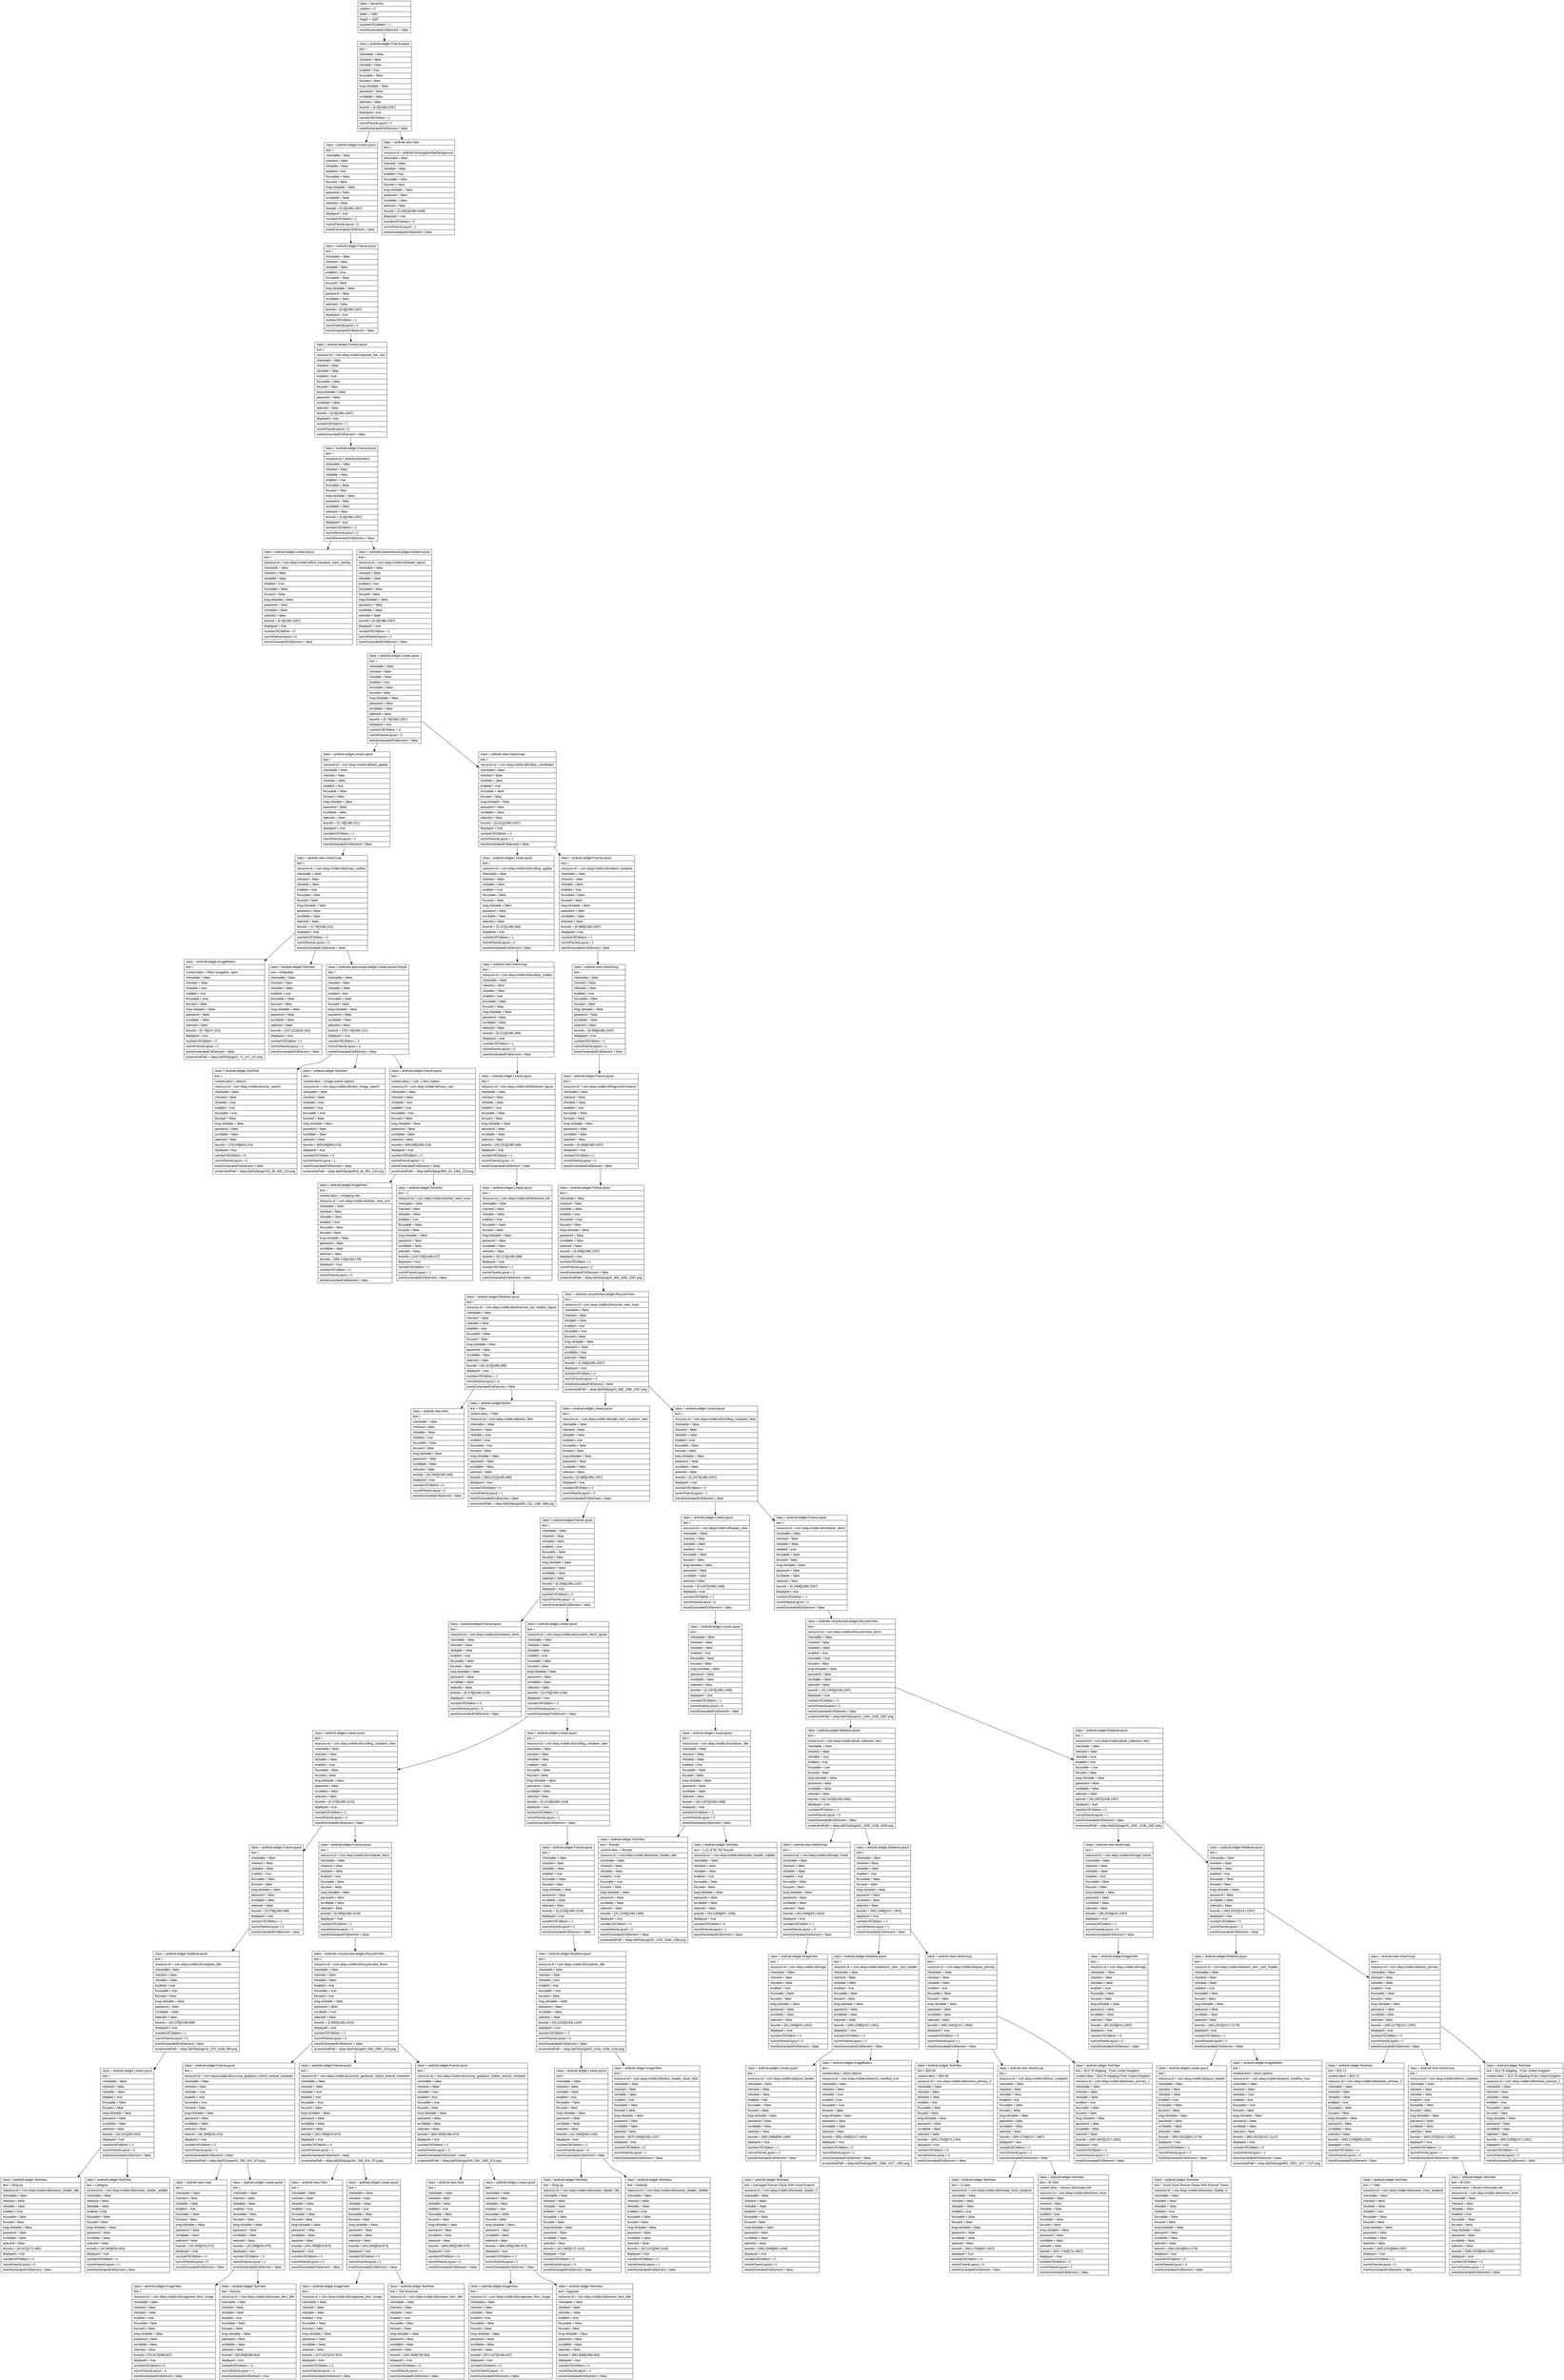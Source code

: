 digraph Layout {

	node [shape=record fontname=Arial];

	0	[label="{class = hierarchy\l|rotation = 0\l|width = 1080\l|height = 2287\l|numberOfChildren = 1\l|eventGeneratedOnElement = false \l}"]
	1	[label="{class = android.widget.FrameLayout\l|text = \l|checkable = false\l|checked = false\l|clickable = false\l|enabled = true\l|focusable = false\l|focused = false\l|long-clickable = false\l|password = false\l|scrollable = false\l|selected = false\l|bounds = [0,0][1080,2287]\l|displayed = true\l|numberOfChildren = 2\l|numInParentLayout = 0\l|eventGeneratedOnElement = false \l}"]
	2	[label="{class = android.widget.LinearLayout\l|text = \l|checkable = false\l|checked = false\l|clickable = false\l|enabled = true\l|focusable = false\l|focused = false\l|long-clickable = false\l|password = false\l|scrollable = false\l|selected = false\l|bounds = [0,0][1080,2287]\l|displayed = true\l|numberOfChildren = 1\l|numInParentLayout = 0\l|eventGeneratedOnElement = false \l}"]
	3	[label="{class = android.view.View\l|text = \l|resource-id = android:id/navigationBarBackground\l|checkable = false\l|checked = false\l|clickable = false\l|enabled = true\l|focusable = false\l|focused = false\l|long-clickable = false\l|password = false\l|scrollable = false\l|selected = false\l|bounds = [0,2361][1080,2400]\l|displayed = true\l|numberOfChildren = 0\l|numInParentLayout = 1\l|eventGeneratedOnElement = false \l}"]
	4	[label="{class = android.widget.FrameLayout\l|text = \l|checkable = false\l|checked = false\l|clickable = false\l|enabled = true\l|focusable = false\l|focused = false\l|long-clickable = false\l|password = false\l|scrollable = false\l|selected = false\l|bounds = [0,0][1080,2287]\l|displayed = true\l|numberOfChildren = 1\l|numInParentLayout = 0\l|eventGeneratedOnElement = false \l}"]
	5	[label="{class = android.widget.FrameLayout\l|text = \l|resource-id = com.ebay.mobile:id/action_bar_root\l|checkable = false\l|checked = false\l|clickable = false\l|enabled = true\l|focusable = false\l|focused = false\l|long-clickable = false\l|password = false\l|scrollable = false\l|selected = false\l|bounds = [0,0][1080,2287]\l|displayed = true\l|numberOfChildren = 1\l|numInParentLayout = 0\l|eventGeneratedOnElement = false \l}"]
	6	[label="{class = android.widget.FrameLayout\l|text = \l|resource-id = android:id/content\l|checkable = false\l|checked = false\l|clickable = false\l|enabled = true\l|focusable = false\l|focused = false\l|long-clickable = false\l|password = false\l|scrollable = false\l|selected = false\l|bounds = [0,0][1080,2287]\l|displayed = true\l|numberOfChildren = 2\l|numInParentLayout = 0\l|eventGeneratedOnElement = false \l}"]
	7	[label="{class = android.widget.LinearLayout\l|text = \l|resource-id = com.ebay.mobile:id/first_interation_shim_overlay\l|checkable = false\l|checked = false\l|clickable = false\l|enabled = true\l|focusable = false\l|focused = false\l|long-clickable = false\l|password = false\l|scrollable = false\l|selected = false\l|bounds = [0,0][1080,2287]\l|displayed = true\l|numberOfChildren = 0\l|numInParentLayout = 0\l|eventGeneratedOnElement = false \l}"]
	8	[label="{class = androidx.drawerlayout.widget.DrawerLayout\l|text = \l|resource-id = com.ebay.mobile:id/drawer_layout\l|checkable = false\l|checked = false\l|clickable = false\l|enabled = true\l|focusable = false\l|focused = false\l|long-clickable = false\l|password = false\l|scrollable = false\l|selected = false\l|bounds = [0,0][1080,2287]\l|displayed = true\l|numberOfChildren = 1\l|numInParentLayout = 1\l|eventGeneratedOnElement = false \l}"]
	9	[label="{class = android.widget.LinearLayout\l|text = \l|checkable = false\l|checked = false\l|clickable = false\l|enabled = true\l|focusable = false\l|focused = false\l|long-clickable = false\l|password = false\l|scrollable = false\l|selected = false\l|bounds = [0,74][1080,2287]\l|displayed = true\l|numberOfChildren = 2\l|numInParentLayout = 0\l|eventGeneratedOnElement = false \l}"]
	10	[label="{class = android.widget.LinearLayout\l|text = \l|resource-id = com.ebay.mobile:id/fixed_appbar\l|checkable = false\l|checked = false\l|clickable = false\l|enabled = true\l|focusable = false\l|focused = false\l|long-clickable = false\l|password = false\l|scrollable = false\l|selected = false\l|bounds = [0,74][1080,221]\l|displayed = true\l|numberOfChildren = 1\l|numInParentLayout = 0\l|eventGeneratedOnElement = false \l}"]
	11	[label="{class = android.view.ViewGroup\l|text = \l|resource-id = com.ebay.mobile:id/toolbar_coordinator\l|checkable = false\l|checked = false\l|clickable = false\l|enabled = true\l|focusable = false\l|focused = false\l|long-clickable = false\l|password = false\l|scrollable = false\l|selected = false\l|bounds = [0,221][1080,2287]\l|displayed = true\l|numberOfChildren = 2\l|numInParentLayout = 1\l|eventGeneratedOnElement = false \l}"]
	12	[label="{class = android.view.ViewGroup\l|text = \l|resource-id = com.ebay.mobile:id/primary_toolbar\l|checkable = false\l|checked = false\l|clickable = false\l|enabled = true\l|focusable = false\l|focused = false\l|long-clickable = false\l|password = false\l|scrollable = false\l|selected = false\l|bounds = [0,74][1080,221]\l|displayed = true\l|numberOfChildren = 3\l|numInParentLayout = 0\l|eventGeneratedOnElement = false \l}"]
	13	[label="{class = android.widget.LinearLayout\l|text = \l|resource-id = com.ebay.mobile:id/scrolling_appbar\l|checkable = false\l|checked = false\l|clickable = false\l|enabled = true\l|focusable = false\l|focused = false\l|long-clickable = false\l|password = false\l|scrollable = false\l|selected = false\l|bounds = [0,221][1080,368]\l|displayed = true\l|numberOfChildren = 1\l|numInParentLayout = 0\l|eventGeneratedOnElement = false \l}"]
	14	[label="{class = android.widget.FrameLayout\l|text = \l|resource-id = com.ebay.mobile:id/content_container\l|checkable = false\l|checked = false\l|clickable = false\l|enabled = true\l|focusable = false\l|focused = false\l|long-clickable = false\l|password = false\l|scrollable = false\l|selected = false\l|bounds = [0,368][1080,2287]\l|displayed = true\l|numberOfChildren = 1\l|numInParentLayout = 1\l|eventGeneratedOnElement = false \l}"]
	15	[label="{class = android.widget.ImageButton\l|text = \l|content-desc = Main navigation, open\l|checkable = false\l|checked = false\l|clickable = true\l|enabled = true\l|focusable = true\l|focused = false\l|long-clickable = false\l|password = false\l|scrollable = false\l|selected = false\l|bounds = [0,74][147,221]\l|displayed = true\l|numberOfChildren = 0\l|numInParentLayout = 0\l|eventGeneratedOnElement = false \l|screenshotPath = ebay-bid/S4/pngs/0_74_147_221.png\l}"]
	16	[label="{class = android.widget.TextView\l|text = Antiquities\l|checkable = false\l|checked = false\l|clickable = false\l|enabled = true\l|focusable = false\l|focused = false\l|long-clickable = false\l|password = false\l|scrollable = false\l|selected = false\l|bounds = [157,112][442,182]\l|displayed = true\l|numberOfChildren = 0\l|numInParentLayout = 1\l|eventGeneratedOnElement = false \l}"]
	17	[label="{class = androidx.appcompat.widget.LinearLayoutCompat\l|text = \l|checkable = false\l|checked = false\l|clickable = false\l|enabled = true\l|focusable = false\l|focused = false\l|long-clickable = false\l|password = false\l|scrollable = false\l|selected = false\l|bounds = [702,74][1080,221]\l|displayed = true\l|numberOfChildren = 3\l|numInParentLayout = 2\l|eventGeneratedOnElement = false \l}"]
	18	[label="{class = android.view.ViewGroup\l|text = \l|resource-id = com.ebay.mobile:id/auxiliary_toolbar\l|checkable = false\l|checked = false\l|clickable = false\l|enabled = true\l|focusable = false\l|focused = false\l|long-clickable = false\l|password = false\l|scrollable = false\l|selected = false\l|bounds = [0,221][1080,368]\l|displayed = true\l|numberOfChildren = 1\l|numInParentLayout = 0\l|eventGeneratedOnElement = false \l}"]
	19	[label="{class = android.view.ViewGroup\l|text = \l|checkable = false\l|checked = false\l|clickable = false\l|enabled = true\l|focusable = false\l|focused = false\l|long-clickable = false\l|password = false\l|scrollable = false\l|selected = false\l|bounds = [0,368][1080,2287]\l|displayed = true\l|numberOfChildren = 1\l|numInParentLayout = 0\l|eventGeneratedOnElement = false \l}"]
	20	[label="{class = android.widget.TextView\l|text = \l|content-desc = Search\l|resource-id = com.ebay.mobile:id/menu_search\l|checkable = false\l|checked = false\l|clickable = true\l|enabled = true\l|focusable = true\l|focused = false\l|long-clickable = false\l|password = false\l|scrollable = false\l|selected = false\l|bounds = [702,84][828,210]\l|displayed = true\l|numberOfChildren = 0\l|numInParentLayout = 0\l|eventGeneratedOnElement = false \l|screenshotPath = ebay-bid/S4/pngs/702_84_828_210.png\l}"]
	21	[label="{class = android.widget.TextView\l|text = \l|content-desc = Image search options\l|resource-id = com.ebay.mobile:id/menu_image_search\l|checkable = false\l|checked = false\l|clickable = true\l|enabled = true\l|focusable = true\l|focused = false\l|long-clickable = false\l|password = false\l|scrollable = false\l|selected = false\l|bounds = [828,84][954,210]\l|displayed = true\l|numberOfChildren = 0\l|numInParentLayout = 1\l|eventGeneratedOnElement = false \l|screenshotPath = ebay-bid/S4/pngs/828_84_954_210.png\l}"]
	22	[label="{class = android.widget.FrameLayout\l|text = \l|content-desc = Cart, 1 item, button.\l|resource-id = com.ebay.mobile:id/menu_cart\l|checkable = false\l|checked = false\l|clickable = true\l|enabled = true\l|focusable = true\l|focused = false\l|long-clickable = false\l|password = false\l|scrollable = false\l|selected = false\l|bounds = [954,84][1080,210]\l|displayed = true\l|numberOfChildren = 2\l|numInParentLayout = 2\l|eventGeneratedOnElement = false \l|screenshotPath = ebay-bid/S4/pngs/954_84_1080_210.png\l}"]
	23	[label="{class = android.widget.LinearLayout\l|text = \l|resource-id = com.ebay.mobile:id/refinement_layout\l|checkable = false\l|checked = false\l|clickable = false\l|enabled = true\l|focusable = false\l|focused = false\l|long-clickable = false\l|password = false\l|scrollable = false\l|selected = false\l|bounds = [42,221][1080,368]\l|displayed = true\l|numberOfChildren = 1\l|numInParentLayout = 0\l|eventGeneratedOnElement = false \l}"]
	24	[label="{class = android.widget.FrameLayout\l|text = \l|resource-id = com.ebay.mobile:id/fragmentContainer\l|checkable = false\l|checked = false\l|clickable = false\l|enabled = true\l|focusable = false\l|focused = false\l|long-clickable = false\l|password = false\l|scrollable = false\l|selected = false\l|bounds = [0,368][1080,2287]\l|displayed = true\l|numberOfChildren = 1\l|numInParentLayout = 0\l|eventGeneratedOnElement = false \l}"]
	25	[label="{class = android.widget.ImageView\l|text = \l|content-desc = shopping cart\l|resource-id = com.ebay.mobile:id/action_view_icon\l|checkable = false\l|checked = false\l|clickable = false\l|enabled = true\l|focusable = false\l|focused = false\l|long-clickable = false\l|password = false\l|scrollable = false\l|selected = false\l|bounds = [985,115][1048,178]\l|displayed = true\l|numberOfChildren = 0\l|numInParentLayout = 0\l|eventGeneratedOnElement = false \l}"]
	26	[label="{class = android.widget.TextView\l|text = 1\l|resource-id = com.ebay.mobile:id/action_view_count\l|checkable = false\l|checked = false\l|clickable = false\l|enabled = true\l|focusable = false\l|focused = false\l|long-clickable = false\l|password = false\l|scrollable = false\l|selected = false\l|bounds = [1027,95][1069,137]\l|displayed = true\l|numberOfChildren = 0\l|numInParentLayout = 1\l|eventGeneratedOnElement = false \l}"]
	27	[label="{class = android.widget.LinearLayout\l|text = \l|resource-id = com.ebay.mobile:id/refinement_bar\l|checkable = false\l|checked = false\l|clickable = false\l|enabled = true\l|focusable = false\l|focused = false\l|long-clickable = false\l|password = false\l|scrollable = false\l|selected = false\l|bounds = [42,221][1080,368]\l|displayed = true\l|numberOfChildren = 1\l|numInParentLayout = 0\l|eventGeneratedOnElement = false \l}"]
	28	[label="{class = android.widget.FrameLayout\l|text = \l|checkable = false\l|checked = false\l|clickable = false\l|enabled = true\l|focusable = true\l|focused = false\l|long-clickable = false\l|password = false\l|scrollable = false\l|selected = false\l|bounds = [0,368][1080,2287]\l|displayed = true\l|numberOfChildren = 1\l|numInParentLayout = 0\l|eventGeneratedOnElement = false \l|screenshotPath = ebay-bid/S4/pngs/0_368_1080_2287.png\l}"]
	29	[label="{class = android.widget.RelativeLayout\l|text = \l|resource-id = com.ebay.mobile:id/refinement_bar_relative_layout\l|checkable = false\l|checked = false\l|clickable = false\l|enabled = true\l|focusable = false\l|focused = false\l|long-clickable = false\l|password = false\l|scrollable = false\l|selected = false\l|bounds = [42,221][1080,368]\l|displayed = true\l|numberOfChildren = 2\l|numInParentLayout = 0\l|eventGeneratedOnElement = false \l}"]
	30	[label="{class = androidx.recyclerview.widget.RecyclerView\l|text = \l|resource-id = com.ebay.mobile:id/recycler_view_main\l|checkable = false\l|checked = false\l|clickable = false\l|enabled = true\l|focusable = true\l|focused = false\l|long-clickable = false\l|password = false\l|scrollable = true\l|selected = false\l|bounds = [0,368][1080,2287]\l|displayed = true\l|numberOfChildren = 2\l|numInParentLayout = 0\l|eventGeneratedOnElement = false \l|screenshotPath = ebay-bid/S4/pngs/0_368_1080_2287.png\l}"]
	31	[label="{class = android.view.View\l|text = \l|checkable = false\l|checked = false\l|clickable = false\l|enabled = true\l|focusable = false\l|focused = false\l|long-clickable = false\l|password = false\l|scrollable = false\l|selected = false\l|bounds = [42,365][1080,368]\l|displayed = true\l|numberOfChildren = 0\l|numInParentLayout = 0\l|eventGeneratedOnElement = false \l}"]
	32	[label="{class = android.widget.Button\l|text = Filter\l|content-desc = Filter\l|resource-id = com.ebay.mobile:id/button_filter\l|checkable = false\l|checked = false\l|clickable = true\l|enabled = true\l|focusable = true\l|focused = false\l|long-clickable = false\l|password = false\l|scrollable = false\l|selected = false\l|bounds = [902,221][1080,368]\l|displayed = true\l|numberOfChildren = 0\l|numInParentLayout = 1\l|eventGeneratedOnElement = false \l|screenshotPath = ebay-bid/S4/pngs/902_221_1080_368.png\l}"]
	33	[label="{class = android.widget.LinearLayout\l|text = \l|resource-id = com.ebay.mobile:id/single_item_container_view\l|checkable = false\l|checked = false\l|clickable = false\l|enabled = true\l|focusable = false\l|focused = false\l|long-clickable = false\l|password = false\l|scrollable = false\l|selected = false\l|bounds = [0,368][1080,1297]\l|displayed = true\l|numberOfChildren = 1\l|numInParentLayout = 0\l|eventGeneratedOnElement = false \l}"]
	34	[label="{class = android.widget.LinearLayout\l|text = \l|resource-id = com.ebay.mobile:id/scrolling_container_view\l|checkable = false\l|checked = false\l|clickable = false\l|enabled = true\l|focusable = false\l|focused = false\l|long-clickable = false\l|password = false\l|scrollable = false\l|selected = false\l|bounds = [0,1297][1080,2287]\l|displayed = true\l|numberOfChildren = 2\l|numInParentLayout = 1\l|eventGeneratedOnElement = false \l}"]
	35	[label="{class = android.widget.FrameLayout\l|text = \l|checkable = false\l|checked = false\l|clickable = false\l|enabled = true\l|focusable = false\l|focused = false\l|long-clickable = false\l|password = false\l|scrollable = false\l|selected = false\l|bounds = [0,368][1080,1297]\l|displayed = true\l|numberOfChildren = 2\l|numInParentLayout = 0\l|eventGeneratedOnElement = false \l}"]
	36	[label="{class = android.widget.LinearLayout\l|text = \l|resource-id = com.ebay.mobile:id/header_view\l|checkable = false\l|checked = false\l|clickable = false\l|enabled = true\l|focusable = false\l|focused = false\l|long-clickable = false\l|password = false\l|scrollable = false\l|selected = false\l|bounds = [0,1297][1080,1488]\l|displayed = true\l|numberOfChildren = 1\l|numInParentLayout = 0\l|eventGeneratedOnElement = false \l}"]
	37	[label="{class = android.widget.FrameLayout\l|text = \l|resource-id = com.ebay.mobile:id/container_items\l|checkable = false\l|checked = false\l|clickable = false\l|enabled = true\l|focusable = false\l|focused = false\l|long-clickable = false\l|password = false\l|scrollable = false\l|selected = false\l|bounds = [0,1488][1080,2287]\l|displayed = true\l|numberOfChildren = 1\l|numInParentLayout = 1\l|eventGeneratedOnElement = false \l}"]
	38	[label="{class = android.widget.FrameLayout\l|text = \l|resource-id = com.ebay.mobile:id/container_items\l|checkable = false\l|checked = false\l|clickable = false\l|enabled = true\l|focusable = false\l|focused = false\l|long-clickable = false\l|password = false\l|scrollable = false\l|selected = false\l|bounds = [0,379][1080,1234]\l|displayed = true\l|numberOfChildren = 0\l|numInParentLayout = 0\l|eventGeneratedOnElement = false \l}"]
	39	[label="{class = android.widget.LinearLayout\l|text = \l|resource-id = com.ebay.mobile:id/accordion_items_layout\l|checkable = false\l|checked = false\l|clickable = false\l|enabled = true\l|focusable = false\l|focused = false\l|long-clickable = false\l|password = false\l|scrollable = false\l|selected = false\l|bounds = [0,379][1080,1234]\l|displayed = true\l|numberOfChildren = 2\l|numInParentLayout = 1\l|eventGeneratedOnElement = false \l}"]
	40	[label="{class = android.widget.LinearLayout\l|text = \l|checkable = false\l|checked = false\l|clickable = false\l|enabled = true\l|focusable = false\l|focused = false\l|long-clickable = false\l|password = false\l|scrollable = false\l|selected = false\l|bounds = [0,1297][1080,1488]\l|displayed = true\l|numberOfChildren = 1\l|numInParentLayout = 0\l|eventGeneratedOnElement = false \l}"]
	41	[label="{class = androidx.recyclerview.widget.RecyclerView\l|text = \l|resource-id = com.ebay.mobile:id/recyclerview_items\l|checkable = false\l|checked = false\l|clickable = false\l|enabled = true\l|focusable = true\l|focused = false\l|long-clickable = false\l|password = false\l|scrollable = false\l|selected = false\l|bounds = [42,1493][1038,2287]\l|displayed = true\l|numberOfChildren = 2\l|numInParentLayout = 0\l|eventGeneratedOnElement = false \l|screenshotPath = ebay-bid/S4/pngs/42_1493_1038_2287.png\l}"]
	42	[label="{class = android.widget.LinearLayout\l|text = \l|resource-id = com.ebay.mobile:id/scrolling_container_view\l|checkable = false\l|checked = false\l|clickable = false\l|enabled = true\l|focusable = false\l|focused = false\l|long-clickable = false\l|password = false\l|scrollable = false\l|selected = false\l|bounds = [0,379][1080,1015]\l|displayed = true\l|numberOfChildren = 2\l|numInParentLayout = 0\l|eventGeneratedOnElement = false \l}"]
	43	[label="{class = android.widget.LinearLayout\l|text = \l|resource-id = com.ebay.mobile:id/scrolling_container_view\l|checkable = false\l|checked = false\l|clickable = false\l|enabled = true\l|focusable = false\l|focused = false\l|long-clickable = false\l|password = false\l|scrollable = false\l|selected = false\l|bounds = [0,1018][1080,1234]\l|displayed = true\l|numberOfChildren = 1\l|numInParentLayout = 1\l|eventGeneratedOnElement = false \l}"]
	44	[label="{class = android.widget.LinearLayout\l|text = \l|resource-id = com.ebay.mobile:id/container_title\l|checkable = false\l|checked = false\l|clickable = false\l|enabled = true\l|focusable = false\l|focused = false\l|long-clickable = false\l|password = false\l|scrollable = false\l|selected = false\l|bounds = [42,1297][1048,1488]\l|displayed = true\l|numberOfChildren = 2\l|numInParentLayout = 0\l|eventGeneratedOnElement = false \l}"]
	45	[label="{class = android.widget.RelativeLayout\l|text = \l|resource-id = com.ebay.mobile:id/cell_collection_item\l|checkable = false\l|checked = false\l|clickable = true\l|enabled = true\l|focusable = true\l|focused = false\l|long-clickable = false\l|password = false\l|scrollable = false\l|selected = false\l|bounds = [42,1535][1038,1955]\l|displayed = true\l|numberOfChildren = 2\l|numInParentLayout = 0\l|eventGeneratedOnElement = false \l|screenshotPath = ebay-bid/S4/pngs/42_1535_1038_1955.png\l}"]
	46	[label="{class = android.widget.RelativeLayout\l|text = \l|resource-id = com.ebay.mobile:id/cell_collection_item\l|checkable = false\l|checked = false\l|clickable = true\l|enabled = true\l|focusable = true\l|focused = false\l|long-clickable = false\l|password = false\l|scrollable = false\l|selected = false\l|bounds = [42,1997][1038,2287]\l|displayed = true\l|numberOfChildren = 2\l|numInParentLayout = 1\l|eventGeneratedOnElement = false \l|screenshotPath = ebay-bid/S4/pngs/42_1997_1038_2287.png\l}"]
	47	[label="{class = android.widget.FrameLayout\l|text = \l|checkable = false\l|checked = false\l|clickable = false\l|enabled = true\l|focusable = false\l|focused = false\l|long-clickable = false\l|password = false\l|scrollable = false\l|selected = false\l|bounds = [0,379][1080,595]\l|displayed = true\l|numberOfChildren = 1\l|numInParentLayout = 0\l|eventGeneratedOnElement = false \l}"]
	48	[label="{class = android.widget.FrameLayout\l|text = \l|resource-id = com.ebay.mobile:id/container_items\l|checkable = false\l|checked = false\l|clickable = false\l|enabled = true\l|focusable = false\l|focused = false\l|long-clickable = false\l|password = false\l|scrollable = false\l|selected = false\l|bounds = [0,595][1080,1015]\l|displayed = true\l|numberOfChildren = 1\l|numInParentLayout = 1\l|eventGeneratedOnElement = false \l}"]
	49	[label="{class = android.widget.FrameLayout\l|text = \l|checkable = false\l|checked = false\l|clickable = false\l|enabled = true\l|focusable = false\l|focused = false\l|long-clickable = false\l|password = false\l|scrollable = false\l|selected = false\l|bounds = [0,1018][1080,1234]\l|displayed = true\l|numberOfChildren = 1\l|numInParentLayout = 0\l|eventGeneratedOnElement = false \l}"]
	50	[label="{class = android.widget.TextView\l|text = Results\l|content-desc = Results\l|resource-id = com.ebay.mobile:id/textview_header_title\l|checkable = false\l|checked = false\l|clickable = false\l|enabled = true\l|focusable = true\l|focused = false\l|long-clickable = false\l|password = false\l|scrollable = false\l|selected = false\l|bounds = [42,1329][1048,1399]\l|displayed = true\l|numberOfChildren = 0\l|numInParentLayout = 0\l|eventGeneratedOnElement = false \l|screenshotPath = ebay-bid/S4/pngs/42_1329_1048_1399.png\l}"]
	51	[label="{class = android.widget.TextView\l|text = 1-12 of 95,762 Results\l|resource-id = com.ebay.mobile:id/textview_header_subtitle\l|checkable = false\l|checked = false\l|clickable = false\l|enabled = true\l|focusable = false\l|focused = false\l|long-clickable = false\l|password = false\l|scrollable = false\l|selected = false\l|bounds = [42,1399][457,1456]\l|displayed = true\l|numberOfChildren = 0\l|numInParentLayout = 1\l|eventGeneratedOnElement = false \l}"]
	52	[label="{class = android.view.ViewGroup\l|text = \l|resource-id = com.ebay.mobile:id/image_frame\l|checkable = false\l|checked = false\l|clickable = false\l|enabled = true\l|focusable = false\l|focused = false\l|long-clickable = false\l|password = false\l|scrollable = false\l|selected = false\l|bounds = [84,1566][441,1923]\l|displayed = true\l|numberOfChildren = 1\l|numInParentLayout = 0\l|eventGeneratedOnElement = false \l}"]
	53	[label="{class = android.widget.RelativeLayout\l|text = \l|checkable = false\l|checked = false\l|clickable = false\l|enabled = true\l|focusable = false\l|focused = false\l|long-clickable = false\l|password = false\l|scrollable = false\l|selected = false\l|bounds = [483,1586][1017,1903]\l|displayed = true\l|numberOfChildren = 2\l|numInParentLayout = 1\l|eventGeneratedOnElement = false \l}"]
	54	[label="{class = android.view.ViewGroup\l|text = \l|resource-id = com.ebay.mobile:id/image_frame\l|checkable = false\l|checked = false\l|clickable = false\l|enabled = true\l|focusable = false\l|focused = false\l|long-clickable = false\l|password = false\l|scrollable = false\l|selected = false\l|bounds = [84,2028][441,2287]\l|displayed = true\l|numberOfChildren = 1\l|numInParentLayout = 0\l|eventGeneratedOnElement = false \l}"]
	55	[label="{class = android.widget.RelativeLayout\l|text = \l|checkable = false\l|checked = false\l|clickable = false\l|enabled = true\l|focusable = false\l|focused = false\l|long-clickable = false\l|password = false\l|scrollable = false\l|selected = false\l|bounds = [483,2022][1017,2287]\l|displayed = true\l|numberOfChildren = 2\l|numInParentLayout = 1\l|eventGeneratedOnElement = false \l}"]
	56	[label="{class = android.widget.RelativeLayout\l|text = \l|resource-id = com.ebay.mobile:id/container_title\l|checkable = false\l|checked = false\l|clickable = false\l|enabled = true\l|focusable = true\l|focused = false\l|long-clickable = false\l|password = false\l|scrollable = false\l|selected = false\l|bounds = [42,379][1038,595]\l|displayed = true\l|numberOfChildren = 1\l|numInParentLayout = 0\l|eventGeneratedOnElement = false \l|screenshotPath = ebay-bid/S4/pngs/42_379_1038_595.png\l}"]
	57	[label="{class = androidx.recyclerview.widget.RecyclerView\l|text = \l|resource-id = com.ebay.mobile:id/recyclerview_items\l|checkable = false\l|checked = false\l|clickable = false\l|enabled = true\l|focusable = true\l|focused = true\l|long-clickable = false\l|password = false\l|scrollable = true\l|selected = false\l|bounds = [0,595][1080,1015]\l|displayed = true\l|numberOfChildren = 3\l|numInParentLayout = 0\l|eventGeneratedOnElement = false \l|screenshotPath = ebay-bid/S4/pngs/0_595_1080_1015.png\l}"]
	58	[label="{class = android.widget.RelativeLayout\l|text = \l|resource-id = com.ebay.mobile:id/container_title\l|checkable = false\l|checked = false\l|clickable = true\l|enabled = true\l|focusable = true\l|focused = false\l|long-clickable = false\l|password = false\l|scrollable = false\l|selected = false\l|bounds = [42,1018][1038,1234]\l|displayed = true\l|numberOfChildren = 2\l|numInParentLayout = 0\l|eventGeneratedOnElement = false \l|screenshotPath = ebay-bid/S4/pngs/42_1018_1038_1234.png\l}"]
	59	[label="{class = android.widget.ImageView\l|text = \l|resource-id = com.ebay.mobile:id/image\l|checkable = false\l|checked = false\l|clickable = false\l|enabled = true\l|focusable = false\l|focused = false\l|long-clickable = false\l|password = false\l|scrollable = false\l|selected = false\l|bounds = [84,1566][441,1923]\l|displayed = true\l|numberOfChildren = 0\l|numInParentLayout = 0\l|eventGeneratedOnElement = false \l}"]
	60	[label="{class = android.widget.RelativeLayout\l|text = \l|resource-id = com.ebay.mobile:id/search_item_card_header\l|checkable = false\l|checked = false\l|clickable = false\l|enabled = true\l|focusable = false\l|focused = false\l|long-clickable = false\l|password = false\l|scrollable = false\l|selected = false\l|bounds = [483,1586][1017,1691]\l|displayed = true\l|numberOfChildren = 2\l|numInParentLayout = 0\l|eventGeneratedOnElement = false \l}"]
	61	[label="{class = android.view.ViewGroup\l|text = \l|resource-id = com.ebay.mobile:id/layout_primary\l|checkable = false\l|checked = false\l|clickable = false\l|enabled = true\l|focusable = false\l|focused = false\l|long-clickable = false\l|password = false\l|scrollable = false\l|selected = false\l|bounds = [483,1691][1017,1903]\l|displayed = true\l|numberOfChildren = 3\l|numInParentLayout = 1\l|eventGeneratedOnElement = false \l}"]
	62	[label="{class = android.widget.ImageView\l|text = \l|resource-id = com.ebay.mobile:id/image\l|checkable = false\l|checked = false\l|clickable = false\l|enabled = true\l|focusable = false\l|focused = false\l|long-clickable = false\l|password = false\l|scrollable = false\l|selected = false\l|bounds = [84,2028][441,2287]\l|displayed = true\l|numberOfChildren = 0\l|numInParentLayout = 0\l|eventGeneratedOnElement = false \l}"]
	63	[label="{class = android.widget.RelativeLayout\l|text = \l|resource-id = com.ebay.mobile:id/search_item_card_header\l|checkable = false\l|checked = false\l|clickable = false\l|enabled = true\l|focusable = false\l|focused = false\l|long-clickable = false\l|password = false\l|scrollable = false\l|selected = false\l|bounds = [483,2022][1017,2179]\l|displayed = true\l|numberOfChildren = 2\l|numInParentLayout = 0\l|eventGeneratedOnElement = false \l}"]
	64	[label="{class = android.view.ViewGroup\l|text = \l|resource-id = com.ebay.mobile:id/layout_primary\l|checkable = false\l|checked = false\l|clickable = false\l|enabled = true\l|focusable = false\l|focused = false\l|long-clickable = false\l|password = false\l|scrollable = false\l|selected = false\l|bounds = [483,2179][1017,2287]\l|displayed = true\l|numberOfChildren = 3\l|numInParentLayout = 1\l|eventGeneratedOnElement = false \l}"]
	65	[label="{class = android.widget.LinearLayout\l|text = \l|checkable = false\l|checked = false\l|clickable = false\l|enabled = true\l|focusable = false\l|focused = false\l|long-clickable = false\l|password = false\l|scrollable = false\l|selected = false\l|bounds = [42,421][292,553]\l|displayed = true\l|numberOfChildren = 2\l|numInParentLayout = 0\l|eventGeneratedOnElement = false \l}"]
	66	[label="{class = android.widget.FrameLayout\l|text = \l|resource-id = com.ebay.mobile:id/uxcomp_guidance_hybrid_vertical_container\l|checkable = false\l|checked = false\l|clickable = true\l|enabled = true\l|focusable = true\l|focused = false\l|long-clickable = false\l|password = false\l|scrollable = false\l|selected = false\l|bounds = [42,595][420,973]\l|displayed = true\l|numberOfChildren = 2\l|numInParentLayout = 0\l|eventGeneratedOnElement = false \l|screenshotPath = ebay-bid/S4/pngs/42_595_420_973.png\l}"]
	67	[label="{class = android.widget.FrameLayout\l|text = \l|resource-id = com.ebay.mobile:id/uxcomp_guidance_hybrid_vertical_container\l|checkable = false\l|checked = false\l|clickable = true\l|enabled = true\l|focusable = true\l|focused = false\l|long-clickable = false\l|password = false\l|scrollable = false\l|selected = false\l|bounds = [441,595][819,973]\l|displayed = true\l|numberOfChildren = 2\l|numInParentLayout = 1\l|eventGeneratedOnElement = false \l|screenshotPath = ebay-bid/S4/pngs/441_595_819_973.png\l}"]
	68	[label="{class = android.widget.FrameLayout\l|text = \l|resource-id = com.ebay.mobile:id/uxcomp_guidance_hybrid_vertical_container\l|checkable = false\l|checked = false\l|clickable = true\l|enabled = true\l|focusable = true\l|focused = false\l|long-clickable = false\l|password = false\l|scrollable = false\l|selected = false\l|bounds = [840,595][1080,973]\l|displayed = true\l|numberOfChildren = 2\l|numInParentLayout = 2\l|eventGeneratedOnElement = false \l|screenshotPath = ebay-bid/S4/pngs/840_595_1080_973.png\l}"]
	69	[label="{class = android.widget.LinearLayout\l|text = \l|checkable = false\l|checked = false\l|clickable = false\l|enabled = true\l|focusable = false\l|focused = false\l|long-clickable = false\l|password = false\l|scrollable = false\l|selected = false\l|bounds = [42,1060][260,1192]\l|displayed = true\l|numberOfChildren = 2\l|numInParentLayout = 0\l|eventGeneratedOnElement = false \l}"]
	70	[label="{class = android.widget.ImageView\l|text = \l|resource-id = com.ebay.mobile:id/button_header_show_hide\l|checkable = false\l|checked = false\l|clickable = false\l|enabled = true\l|focusable = false\l|focused = false\l|long-clickable = false\l|password = false\l|scrollable = false\l|selected = false\l|bounds = [975,1094][1038,1157]\l|displayed = true\l|numberOfChildren = 0\l|numInParentLayout = 1\l|eventGeneratedOnElement = false \l}"]
	71	[label="{class = android.widget.LinearLayout\l|text = \l|resource-id = com.ebay.mobile:id/layout_header\l|checkable = false\l|checked = false\l|clickable = false\l|enabled = true\l|focusable = false\l|focused = false\l|long-clickable = false\l|password = false\l|scrollable = false\l|selected = false\l|bounds = [483,1586][891,1690]\l|displayed = true\l|numberOfChildren = 1\l|numInParentLayout = 0\l|eventGeneratedOnElement = false \l}"]
	72	[label="{class = android.widget.ImageButton\l|text = \l|content-desc = More options\l|resource-id = com.ebay.mobile:id/search_overflow_icon\l|checkable = false\l|checked = false\l|clickable = true\l|enabled = true\l|focusable = true\l|focused = false\l|long-clickable = false\l|password = false\l|scrollable = false\l|selected = false\l|bounds = [891,1586][1017,1691]\l|displayed = true\l|numberOfChildren = 0\l|numInParentLayout = 1\l|eventGeneratedOnElement = false \l|screenshotPath = ebay-bid/S4/pngs/891_1586_1017_1691.png\l}"]
	73	[label="{class = android.widget.TextView\l|text = $20.09 · \l|content-desc = $20.09\l|resource-id = com.ebay.mobile:id/textview_primary_0\l|checkable = false\l|checked = false\l|clickable = false\l|enabled = true\l|focusable = false\l|focused = false\l|long-clickable = false\l|password = false\l|scrollable = false\l|selected = false\l|bounds = [483,1702][670,1764]\l|displayed = true\l|numberOfChildren = 0\l|numInParentLayout = 0\l|eventGeneratedOnElement = false \l}"]
	74	[label="{class = android.view.ViewGroup\l|text = \l|resource-id = com.ebay.mobile:id/timer_container\l|checkable = false\l|checked = false\l|clickable = false\l|enabled = true\l|focusable = false\l|focused = false\l|long-clickable = false\l|password = false\l|scrollable = false\l|selected = false\l|bounds = [483,1764][1017,1807]\l|displayed = true\l|numberOfChildren = 2\l|numInParentLayout = 1\l|eventGeneratedOnElement = false \l}"]
	75	[label="{class = android.widget.TextView\l|text = $13.78 shipping · From United Kingdom\l|content-desc = $13.78 shipping From United Kingdom\l|resource-id = com.ebay.mobile:id/textview_primary_1\l|checkable = false\l|checked = false\l|clickable = false\l|enabled = true\l|focusable = false\l|focused = false\l|long-clickable = false\l|password = false\l|scrollable = false\l|selected = false\l|bounds = [483,1807][1017,1892]\l|displayed = true\l|numberOfChildren = 0\l|numInParentLayout = 2\l|eventGeneratedOnElement = false \l}"]
	76	[label="{class = android.widget.LinearLayout\l|text = \l|resource-id = com.ebay.mobile:id/layout_header\l|checkable = false\l|checked = false\l|clickable = false\l|enabled = true\l|focusable = false\l|focused = false\l|long-clickable = false\l|password = false\l|scrollable = false\l|selected = false\l|bounds = [483,2022][891,2179]\l|displayed = true\l|numberOfChildren = 1\l|numInParentLayout = 0\l|eventGeneratedOnElement = false \l}"]
	77	[label="{class = android.widget.ImageButton\l|text = \l|content-desc = More options\l|resource-id = com.ebay.mobile:id/search_overflow_icon\l|checkable = false\l|checked = false\l|clickable = true\l|enabled = true\l|focusable = true\l|focused = false\l|long-clickable = false\l|password = false\l|scrollable = false\l|selected = false\l|bounds = [891,2022][1017,2127]\l|displayed = true\l|numberOfChildren = 0\l|numInParentLayout = 1\l|eventGeneratedOnElement = false \l|screenshotPath = ebay-bid/S4/pngs/891_2022_1017_2127.png\l}"]
	78	[label="{class = android.widget.TextView\l|text = $15.72 · \l|content-desc = $15.72\l|resource-id = com.ebay.mobile:id/textview_primary_0\l|checkable = false\l|checked = false\l|clickable = false\l|enabled = true\l|focusable = false\l|focused = false\l|long-clickable = false\l|password = false\l|scrollable = false\l|selected = false\l|bounds = [483,2190][650,2252]\l|displayed = true\l|numberOfChildren = 0\l|numInParentLayout = 0\l|eventGeneratedOnElement = false \l}"]
	79	[label="{class = android.view.ViewGroup\l|text = \l|resource-id = com.ebay.mobile:id/timer_container\l|checkable = false\l|checked = false\l|clickable = false\l|enabled = true\l|focusable = false\l|focused = false\l|long-clickable = false\l|password = false\l|scrollable = false\l|selected = false\l|bounds = [483,2252][1017,2287]\l|displayed = true\l|numberOfChildren = 2\l|numInParentLayout = 1\l|eventGeneratedOnElement = false \l}"]
	80	[label="{class = android.widget.TextView\l|text = $13.78 shipping · From United Kingdom\l|content-desc = $13.78 shipping From United Kingdom\l|resource-id = com.ebay.mobile:id/textview_primary_1\l|checkable = false\l|checked = false\l|clickable = false\l|enabled = true\l|focusable = false\l|focused = false\l|long-clickable = false\l|password = false\l|scrollable = false\l|selected = false\l|bounds = [483,2295][1017,2361]\l|displayed = true\l|numberOfChildren = 0\l|numInParentLayout = 2\l|eventGeneratedOnElement = false \l}"]
	81	[label="{class = android.widget.TextView\l|text = Shop by\l|resource-id = com.ebay.mobile:id/textview_header_title\l|checkable = false\l|checked = false\l|clickable = false\l|enabled = true\l|focusable = false\l|focused = false\l|long-clickable = false\l|password = false\l|scrollable = false\l|selected = false\l|bounds = [42,421][172,483]\l|displayed = true\l|numberOfChildren = 0\l|numInParentLayout = 0\l|eventGeneratedOnElement = false \l}"]
	82	[label="{class = android.widget.TextView\l|text = Category\l|resource-id = com.ebay.mobile:id/textview_header_subtitle\l|checkable = false\l|checked = false\l|clickable = false\l|enabled = true\l|focusable = false\l|focused = false\l|long-clickable = false\l|password = false\l|scrollable = false\l|selected = false\l|bounds = [42,483][292,553]\l|displayed = true\l|numberOfChildren = 0\l|numInParentLayout = 1\l|eventGeneratedOnElement = false \l}"]
	83	[label="{class = android.view.View\l|text = \l|checkable = false\l|checked = false\l|clickable = false\l|enabled = true\l|focusable = false\l|focused = false\l|long-clickable = false\l|password = false\l|scrollable = false\l|selected = false\l|bounds = [42,595][420,973]\l|displayed = true\l|numberOfChildren = 0\l|numInParentLayout = 0\l|eventGeneratedOnElement = false \l}"]
	84	[label="{class = android.widget.LinearLayout\l|text = \l|checkable = false\l|checked = false\l|clickable = false\l|enabled = true\l|focusable = false\l|focused = false\l|long-clickable = false\l|password = false\l|scrollable = false\l|selected = false\l|bounds = [42,595][420,973]\l|displayed = true\l|numberOfChildren = 2\l|numInParentLayout = 1\l|eventGeneratedOnElement = false \l}"]
	85	[label="{class = android.view.View\l|text = \l|checkable = false\l|checked = false\l|clickable = false\l|enabled = true\l|focusable = false\l|focused = false\l|long-clickable = false\l|password = false\l|scrollable = false\l|selected = false\l|bounds = [441,595][819,973]\l|displayed = true\l|numberOfChildren = 0\l|numInParentLayout = 0\l|eventGeneratedOnElement = false \l}"]
	86	[label="{class = android.widget.LinearLayout\l|text = \l|checkable = false\l|checked = false\l|clickable = false\l|enabled = true\l|focusable = false\l|focused = false\l|long-clickable = false\l|password = false\l|scrollable = false\l|selected = false\l|bounds = [441,595][819,973]\l|displayed = true\l|numberOfChildren = 2\l|numInParentLayout = 1\l|eventGeneratedOnElement = false \l}"]
	87	[label="{class = android.view.View\l|text = \l|checkable = false\l|checked = false\l|clickable = false\l|enabled = true\l|focusable = false\l|focused = false\l|long-clickable = false\l|password = false\l|scrollable = false\l|selected = false\l|bounds = [840,595][1080,973]\l|displayed = true\l|numberOfChildren = 0\l|numInParentLayout = 0\l|eventGeneratedOnElement = false \l}"]
	88	[label="{class = android.widget.LinearLayout\l|text = \l|checkable = false\l|checked = false\l|clickable = false\l|enabled = true\l|focusable = false\l|focused = false\l|long-clickable = false\l|password = false\l|scrollable = false\l|selected = false\l|bounds = [840,595][1080,973]\l|displayed = true\l|numberOfChildren = 2\l|numInParentLayout = 1\l|eventGeneratedOnElement = false \l}"]
	89	[label="{class = android.widget.TextView\l|text = Shop by\l|resource-id = com.ebay.mobile:id/textview_header_title\l|checkable = false\l|checked = false\l|clickable = false\l|enabled = true\l|focusable = false\l|focused = false\l|long-clickable = false\l|password = false\l|scrollable = false\l|selected = false\l|bounds = [42,1060][172,1122]\l|displayed = true\l|numberOfChildren = 0\l|numInParentLayout = 0\l|eventGeneratedOnElement = false \l}"]
	90	[label="{class = android.widget.TextView\l|text = Material\l|resource-id = com.ebay.mobile:id/textview_header_subtitle\l|checkable = false\l|checked = false\l|clickable = false\l|enabled = true\l|focusable = false\l|focused = false\l|long-clickable = false\l|password = false\l|scrollable = false\l|selected = false\l|bounds = [42,1122][260,1192]\l|displayed = true\l|numberOfChildren = 0\l|numInParentLayout = 1\l|eventGeneratedOnElement = false \l}"]
	91	[label="{class = android.widget.TextView\l|text = Damaged Roman Fibula With Good Enamel\l|resource-id = com.ebay.mobile:id/textview_header_0\l|checkable = false\l|checked = false\l|clickable = false\l|enabled = true\l|focusable = false\l|focused = false\l|long-clickable = false\l|password = false\l|scrollable = false\l|selected = false\l|bounds = [483,1586][891,1690]\l|displayed = true\l|numberOfChildren = 0\l|numInParentLayout = 0\l|eventGeneratedOnElement = false \l}"]
	92	[label="{class = android.widget.TextView\l|text = 12 bids · \l|resource-id = com.ebay.mobile:id/textview_timer_prepend\l|checkable = false\l|checked = false\l|clickable = false\l|enabled = true\l|focusable = false\l|focused = false\l|long-clickable = false\l|password = false\l|scrollable = false\l|selected = false\l|bounds = [483,1764][607,1807]\l|displayed = true\l|numberOfChildren = 0\l|numInParentLayout = 0\l|eventGeneratedOnElement = false \l}"]
	93	[label="{class = android.widget.TextView\l|text = 6h 50m\l|content-desc = 6hours 50minutes left\l|resource-id = com.ebay.mobile:id/textview_timer\l|checkable = false\l|checked = false\l|clickable = false\l|enabled = true\l|focusable = false\l|focused = false\l|long-clickable = false\l|password = false\l|scrollable = false\l|selected = false\l|bounds = [607,1764][714,1807]\l|displayed = true\l|numberOfChildren = 0\l|numInParentLayout = 1\l|eventGeneratedOnElement = false \l}"]
	94	[label="{class = android.widget.TextView\l|text = Good Sized Roman Fibula With Enamel Traces\l|resource-id = com.ebay.mobile:id/textview_header_0\l|checkable = false\l|checked = false\l|clickable = false\l|enabled = true\l|focusable = false\l|focused = false\l|long-clickable = false\l|password = false\l|scrollable = false\l|selected = false\l|bounds = [483,2022][891,2179]\l|displayed = true\l|numberOfChildren = 0\l|numInParentLayout = 0\l|eventGeneratedOnElement = false \l}"]
	95	[label="{class = android.widget.TextView\l|text = 7 bids · \l|resource-id = com.ebay.mobile:id/textview_timer_prepend\l|checkable = false\l|checked = false\l|clickable = false\l|enabled = true\l|focusable = false\l|focused = false\l|long-clickable = false\l|password = false\l|scrollable = false\l|selected = false\l|bounds = [483,2252][589,2287]\l|displayed = true\l|numberOfChildren = 0\l|numInParentLayout = 0\l|eventGeneratedOnElement = false \l}"]
	96	[label="{class = android.widget.TextView\l|text = 6h 53m\l|content-desc = 6hours 53minutes left\l|resource-id = com.ebay.mobile:id/textview_timer\l|checkable = false\l|checked = false\l|clickable = false\l|enabled = true\l|focusable = false\l|focused = false\l|long-clickable = false\l|password = false\l|scrollable = false\l|selected = false\l|bounds = [589,2252][696,2287]\l|displayed = true\l|numberOfChildren = 0\l|numInParentLayout = 1\l|eventGeneratedOnElement = false \l}"]
	97	[label="{class = android.widget.ImageView\l|text = \l|resource-id = com.ebay.mobile:id/imageview_item_image\l|checkable = false\l|checked = false\l|clickable = false\l|enabled = true\l|focusable = false\l|focused = false\l|long-clickable = false\l|password = false\l|scrollable = false\l|selected = false\l|bounds = [73,627][388,837]\l|displayed = true\l|numberOfChildren = 0\l|numInParentLayout = 0\l|eventGeneratedOnElement = false \l}"]
	98	[label="{class = android.widget.TextView\l|text = Roman\l|resource-id = com.ebay.mobile:id/textview_item_title\l|checkable = false\l|checked = false\l|clickable = false\l|enabled = true\l|focusable = false\l|focused = false\l|long-clickable = false\l|password = false\l|scrollable = false\l|selected = false\l|bounds = [63,858][399,962]\l|displayed = true\l|numberOfChildren = 0\l|numInParentLayout = 1\l|eventGeneratedOnElement = true \l}"]
	99	[label="{class = android.widget.ImageView\l|text = \l|resource-id = com.ebay.mobile:id/imageview_item_image\l|checkable = false\l|checked = false\l|clickable = false\l|enabled = true\l|focusable = false\l|focused = false\l|long-clickable = false\l|password = false\l|scrollable = false\l|selected = false\l|bounds = [472,627][787,837]\l|displayed = true\l|numberOfChildren = 0\l|numInParentLayout = 0\l|eventGeneratedOnElement = false \l}"]
	100	[label="{class = android.widget.TextView\l|text = The Americas\l|resource-id = com.ebay.mobile:id/textview_item_title\l|checkable = false\l|checked = false\l|clickable = false\l|enabled = true\l|focusable = false\l|focused = false\l|long-clickable = false\l|password = false\l|scrollable = false\l|selected = false\l|bounds = [462,858][798,962]\l|displayed = true\l|numberOfChildren = 0\l|numInParentLayout = 1\l|eventGeneratedOnElement = false \l}"]
	101	[label="{class = android.widget.ImageView\l|text = \l|resource-id = com.ebay.mobile:id/imageview_item_image\l|checkable = false\l|checked = false\l|clickable = false\l|enabled = true\l|focusable = false\l|focused = false\l|long-clickable = false\l|password = false\l|scrollable = false\l|selected = false\l|bounds = [871,627][1080,837]\l|displayed = true\l|numberOfChildren = 0\l|numInParentLayout = 0\l|eventGeneratedOnElement = false \l}"]
	102	[label="{class = android.widget.TextView\l|text = Egyptian\l|resource-id = com.ebay.mobile:id/textview_item_title\l|checkable = false\l|checked = false\l|clickable = false\l|enabled = true\l|focusable = false\l|focused = false\l|long-clickable = false\l|password = false\l|scrollable = false\l|selected = false\l|bounds = [861,858][1080,962]\l|displayed = true\l|numberOfChildren = 0\l|numInParentLayout = 1\l|eventGeneratedOnElement = false \l}"]


	0 -> 1
	1 -> 2
	1 -> 3
	2 -> 4
	4 -> 5
	5 -> 6
	6 -> 7
	6 -> 8
	8 -> 9
	9 -> 10
	9 -> 11
	10 -> 12
	11 -> 13
	11 -> 14
	12 -> 15
	12 -> 16
	12 -> 17
	13 -> 18
	14 -> 19
	17 -> 20
	17 -> 21
	17 -> 22
	18 -> 23
	19 -> 24
	22 -> 25
	22 -> 26
	23 -> 27
	24 -> 28
	27 -> 29
	28 -> 30
	29 -> 31
	29 -> 32
	30 -> 33
	30 -> 34
	33 -> 35
	34 -> 36
	34 -> 37
	35 -> 38
	35 -> 39
	36 -> 40
	37 -> 41
	39 -> 42
	39 -> 43
	40 -> 44
	41 -> 45
	41 -> 46
	42 -> 47
	42 -> 48
	43 -> 49
	44 -> 50
	44 -> 51
	45 -> 52
	45 -> 53
	46 -> 54
	46 -> 55
	47 -> 56
	48 -> 57
	49 -> 58
	52 -> 59
	53 -> 60
	53 -> 61
	54 -> 62
	55 -> 63
	55 -> 64
	56 -> 65
	57 -> 66
	57 -> 67
	57 -> 68
	58 -> 69
	58 -> 70
	60 -> 71
	60 -> 72
	61 -> 73
	61 -> 74
	61 -> 75
	63 -> 76
	63 -> 77
	64 -> 78
	64 -> 79
	64 -> 80
	65 -> 81
	65 -> 82
	66 -> 83
	66 -> 84
	67 -> 85
	67 -> 86
	68 -> 87
	68 -> 88
	69 -> 89
	69 -> 90
	71 -> 91
	74 -> 92
	74 -> 93
	76 -> 94
	79 -> 95
	79 -> 96
	84 -> 97
	84 -> 98
	86 -> 99
	86 -> 100
	88 -> 101
	88 -> 102


}